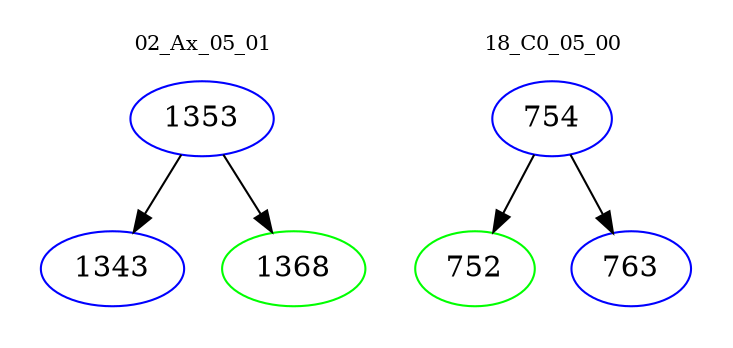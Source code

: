 digraph{
subgraph cluster_0 {
color = white
label = "02_Ax_05_01";
fontsize=10;
T0_1353 [label="1353", color="blue"]
T0_1353 -> T0_1343 [color="black"]
T0_1343 [label="1343", color="blue"]
T0_1353 -> T0_1368 [color="black"]
T0_1368 [label="1368", color="green"]
}
subgraph cluster_1 {
color = white
label = "18_C0_05_00";
fontsize=10;
T1_754 [label="754", color="blue"]
T1_754 -> T1_752 [color="black"]
T1_752 [label="752", color="green"]
T1_754 -> T1_763 [color="black"]
T1_763 [label="763", color="blue"]
}
}
